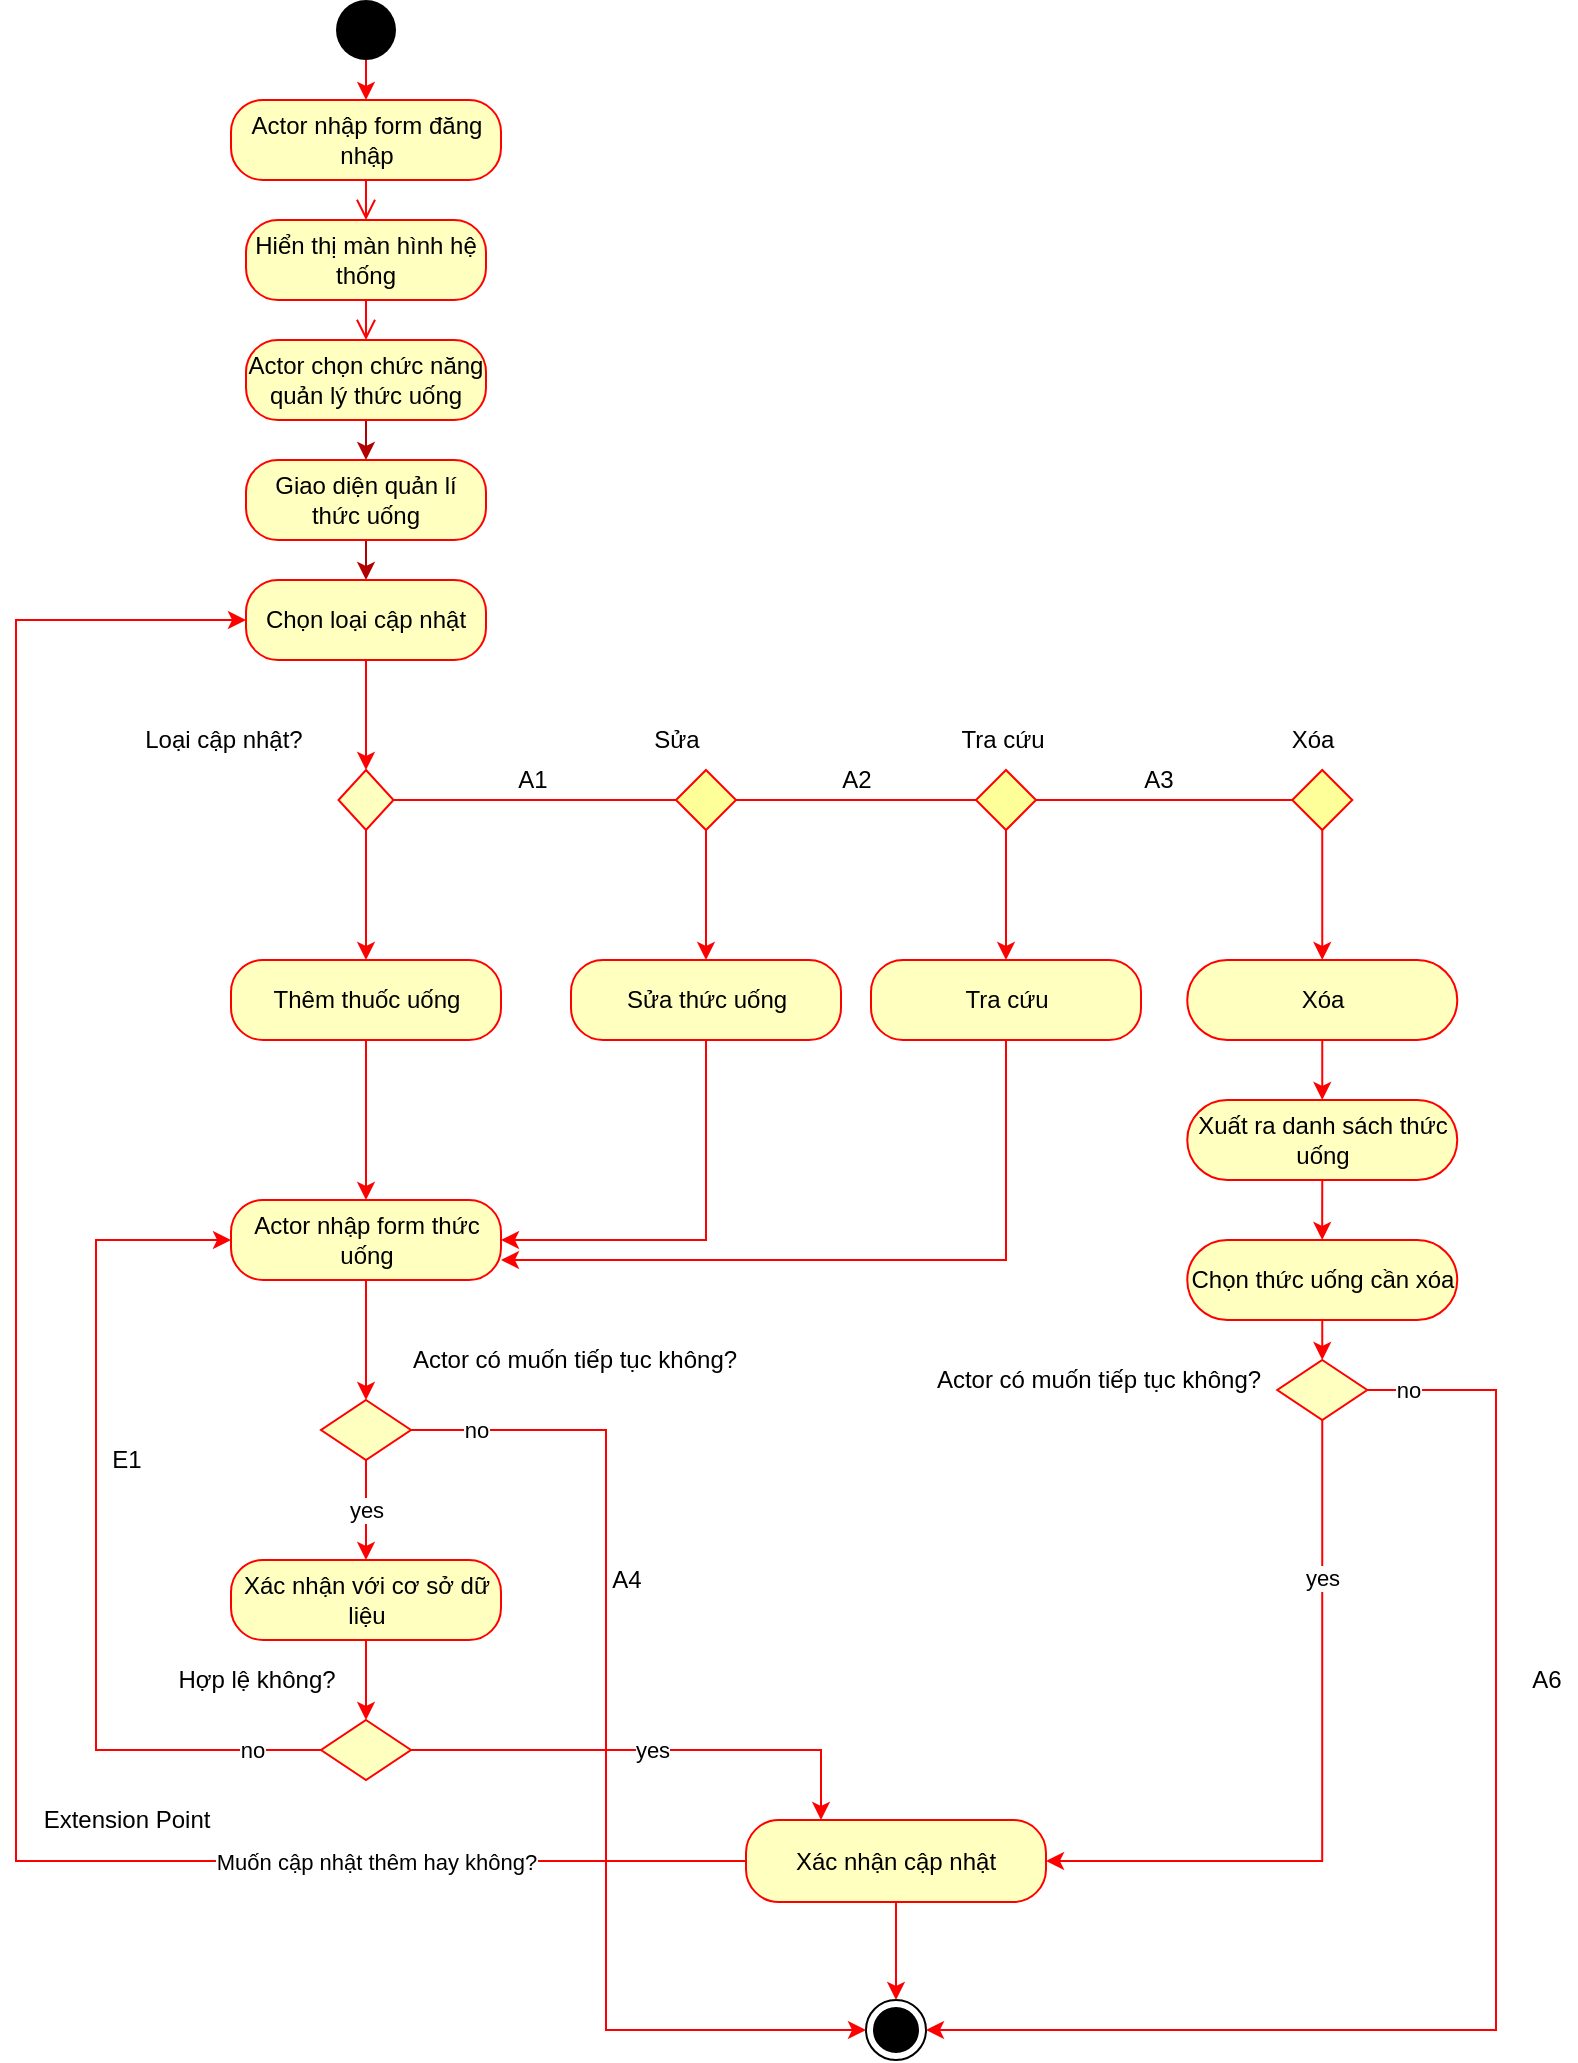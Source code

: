 <mxfile version="13.11.0" type="github">
  <diagram id="7cJANgdU671tOvLhNtAO" name="Page-1">
    <mxGraphModel dx="1037" dy="588" grid="1" gridSize="10" guides="1" tooltips="1" connect="1" arrows="1" fold="1" page="1" pageScale="1" pageWidth="3300" pageHeight="4681" math="0" shadow="0">
      <root>
        <mxCell id="0" />
        <mxCell id="1" parent="0" />
        <mxCell id="JVtk01FOgyeTUDm5MsDd-3" value="" style="ellipse;html=1;shape=endState;fillColor=#000000;strokeColor=#000000;" parent="1" vertex="1">
          <mxGeometry x="1785" y="2360" width="30" height="30" as="geometry" />
        </mxCell>
        <mxCell id="JVtk01FOgyeTUDm5MsDd-4" style="edgeStyle=none;rounded=0;orthogonalLoop=1;jettySize=auto;html=1;exitX=0.5;exitY=1;exitDx=0;exitDy=0;entryX=0.5;entryY=0;entryDx=0;entryDy=0;strokeWidth=1;fillColor=#f0a30a;strokeColor=#FF0000;" parent="1" source="JVtk01FOgyeTUDm5MsDd-5" target="JVtk01FOgyeTUDm5MsDd-6" edge="1">
          <mxGeometry relative="1" as="geometry" />
        </mxCell>
        <mxCell id="JVtk01FOgyeTUDm5MsDd-5" value="" style="ellipse;fillColor=#000000;strokeColor=none;" parent="1" vertex="1">
          <mxGeometry x="1520" y="1360" width="30" height="30" as="geometry" />
        </mxCell>
        <mxCell id="JVtk01FOgyeTUDm5MsDd-6" value="&lt;font style=&quot;font-size: 12px&quot;&gt;Actor nhập form đăng nhập&lt;/font&gt;" style="rounded=1;whiteSpace=wrap;html=1;arcSize=40;fontColor=#000000;fillColor=#ffffc0;strokeColor=#ff0000;" parent="1" vertex="1">
          <mxGeometry x="1467.5" y="1410" width="135" height="40" as="geometry" />
        </mxCell>
        <mxCell id="JVtk01FOgyeTUDm5MsDd-7" value="" style="edgeStyle=orthogonalEdgeStyle;html=1;verticalAlign=bottom;endArrow=open;endSize=8;strokeColor=#ff0000;entryX=0.5;entryY=0;entryDx=0;entryDy=0;" parent="1" source="JVtk01FOgyeTUDm5MsDd-6" target="JVtk01FOgyeTUDm5MsDd-8" edge="1">
          <mxGeometry relative="1" as="geometry">
            <mxPoint x="1535" y="1370" as="targetPoint" />
          </mxGeometry>
        </mxCell>
        <mxCell id="JVtk01FOgyeTUDm5MsDd-8" value="Hiển thị màn hình hệ thống" style="rounded=1;whiteSpace=wrap;html=1;arcSize=40;fontColor=#000000;fillColor=#ffffc0;strokeColor=#ff0000;" parent="1" vertex="1">
          <mxGeometry x="1475" y="1470" width="120" height="40" as="geometry" />
        </mxCell>
        <mxCell id="JVtk01FOgyeTUDm5MsDd-9" value="" style="edgeStyle=orthogonalEdgeStyle;html=1;verticalAlign=bottom;endArrow=open;endSize=8;strokeColor=#ff0000;entryX=0.5;entryY=0;entryDx=0;entryDy=0;" parent="1" source="JVtk01FOgyeTUDm5MsDd-8" target="JVtk01FOgyeTUDm5MsDd-15" edge="1">
          <mxGeometry relative="1" as="geometry">
            <mxPoint x="1535" y="1470" as="targetPoint" />
          </mxGeometry>
        </mxCell>
        <mxCell id="JVtk01FOgyeTUDm5MsDd-10" style="edgeStyle=orthogonalEdgeStyle;rounded=0;orthogonalLoop=1;jettySize=auto;html=1;exitX=0.5;exitY=1;exitDx=0;exitDy=0;entryX=0.5;entryY=0;entryDx=0;entryDy=0;fillColor=#e51400;strokeColor=#B20000;" parent="1" source="JVtk01FOgyeTUDm5MsDd-11" target="JVtk01FOgyeTUDm5MsDd-17" edge="1">
          <mxGeometry relative="1" as="geometry" />
        </mxCell>
        <mxCell id="JVtk01FOgyeTUDm5MsDd-11" value="Giao diện quản lí thức uống" style="rounded=1;whiteSpace=wrap;html=1;arcSize=40;fontColor=#000000;fillColor=#ffffc0;strokeColor=#ff0000;" parent="1" vertex="1">
          <mxGeometry x="1475" y="1590" width="120" height="40" as="geometry" />
        </mxCell>
        <mxCell id="JVtk01FOgyeTUDm5MsDd-12" style="edgeStyle=none;rounded=0;orthogonalLoop=1;jettySize=auto;html=1;exitX=0.5;exitY=1;exitDx=0;exitDy=0;strokeColor=#ff0000;" parent="1" source="JVtk01FOgyeTUDm5MsDd-13" edge="1">
          <mxGeometry relative="1" as="geometry">
            <mxPoint x="1535" y="1960" as="targetPoint" />
          </mxGeometry>
        </mxCell>
        <mxCell id="JVtk01FOgyeTUDm5MsDd-13" value="Thêm thuốc uống" style="rounded=1;whiteSpace=wrap;html=1;arcSize=40;fontColor=#000000;fillColor=#ffffc0;strokeColor=#ff0000;" parent="1" vertex="1">
          <mxGeometry x="1467.5" y="1840" width="135" height="40" as="geometry" />
        </mxCell>
        <mxCell id="JVtk01FOgyeTUDm5MsDd-14" style="edgeStyle=orthogonalEdgeStyle;rounded=0;orthogonalLoop=1;jettySize=auto;html=1;exitX=0.5;exitY=1;exitDx=0;exitDy=0;entryX=0.5;entryY=0;entryDx=0;entryDy=0;fillColor=#e51400;strokeColor=#B20000;" parent="1" source="JVtk01FOgyeTUDm5MsDd-15" target="JVtk01FOgyeTUDm5MsDd-11" edge="1">
          <mxGeometry relative="1" as="geometry" />
        </mxCell>
        <mxCell id="JVtk01FOgyeTUDm5MsDd-15" value="Actor chọn chức năng quản lý thức uống" style="rounded=1;whiteSpace=wrap;html=1;arcSize=40;fontColor=#000000;fillColor=#ffffc0;strokeColor=#ff0000;" parent="1" vertex="1">
          <mxGeometry x="1475" y="1530" width="120" height="40" as="geometry" />
        </mxCell>
        <mxCell id="JVtk01FOgyeTUDm5MsDd-16" style="rounded=0;orthogonalLoop=1;jettySize=auto;html=1;exitX=0.5;exitY=1;exitDx=0;exitDy=0;entryX=0.5;entryY=0;entryDx=0;entryDy=0;fillColor=#e51400;strokeColor=#FF0000;" parent="1" source="JVtk01FOgyeTUDm5MsDd-17" target="JVtk01FOgyeTUDm5MsDd-19" edge="1">
          <mxGeometry relative="1" as="geometry" />
        </mxCell>
        <mxCell id="JVtk01FOgyeTUDm5MsDd-17" value="Chọn loại cập nhật" style="rounded=1;whiteSpace=wrap;html=1;arcSize=40;fontColor=#000000;fillColor=#ffffc0;strokeColor=#ff0000;" parent="1" vertex="1">
          <mxGeometry x="1475" y="1650" width="120" height="40" as="geometry" />
        </mxCell>
        <mxCell id="JVtk01FOgyeTUDm5MsDd-18" style="edgeStyle=orthogonalEdgeStyle;rounded=0;orthogonalLoop=1;jettySize=auto;html=1;exitX=0.5;exitY=1;exitDx=0;exitDy=0;entryX=0.5;entryY=0;entryDx=0;entryDy=0;strokeColor=#ff0000;" parent="1" source="JVtk01FOgyeTUDm5MsDd-19" target="JVtk01FOgyeTUDm5MsDd-13" edge="1">
          <mxGeometry relative="1" as="geometry" />
        </mxCell>
        <mxCell id="JVtk01FOgyeTUDm5MsDd-19" value="" style="rhombus;whiteSpace=wrap;html=1;fillColor=#ffffc0;strokeColor=#ff0000;" parent="1" vertex="1">
          <mxGeometry x="1521.25" y="1745" width="27.5" height="30" as="geometry" />
        </mxCell>
        <mxCell id="JVtk01FOgyeTUDm5MsDd-20" value="Loại cập nhật?" style="text;html=1;strokeColor=none;fillColor=none;align=center;verticalAlign=middle;whiteSpace=wrap;rounded=0;" parent="1" vertex="1">
          <mxGeometry x="1415" y="1720" width="97.5" height="20" as="geometry" />
        </mxCell>
        <mxCell id="JVtk01FOgyeTUDm5MsDd-21" style="edgeStyle=none;rounded=0;orthogonalLoop=1;jettySize=auto;html=1;exitX=1;exitY=0.5;exitDx=0;exitDy=0;entryX=0;entryY=0.5;entryDx=0;entryDy=0;fillColor=#e51400;strokeColor=#FF0000;endArrow=none;endFill=0;" parent="1" source="JVtk01FOgyeTUDm5MsDd-19" target="JVtk01FOgyeTUDm5MsDd-24" edge="1">
          <mxGeometry relative="1" as="geometry">
            <mxPoint x="1583.13" y="1760" as="sourcePoint" />
          </mxGeometry>
        </mxCell>
        <mxCell id="JVtk01FOgyeTUDm5MsDd-22" style="edgeStyle=none;rounded=0;orthogonalLoop=1;jettySize=auto;html=1;exitX=1;exitY=0.5;exitDx=0;exitDy=0;entryX=0;entryY=0.5;entryDx=0;entryDy=0;fillColor=#e51400;strokeColor=#FF0000;endArrow=none;endFill=0;" parent="1" source="JVtk01FOgyeTUDm5MsDd-24" target="JVtk01FOgyeTUDm5MsDd-27" edge="1">
          <mxGeometry relative="1" as="geometry" />
        </mxCell>
        <mxCell id="JVtk01FOgyeTUDm5MsDd-23" style="edgeStyle=none;rounded=0;orthogonalLoop=1;jettySize=auto;html=1;entryX=0.5;entryY=0;entryDx=0;entryDy=0;fillColor=#e51400;strokeColor=#FF0000;" parent="1" source="JVtk01FOgyeTUDm5MsDd-24" target="JVtk01FOgyeTUDm5MsDd-35" edge="1">
          <mxGeometry relative="1" as="geometry" />
        </mxCell>
        <mxCell id="JVtk01FOgyeTUDm5MsDd-24" value="" style="rhombus;strokeColor=#FF0000;fillColor=#FFFF99;" parent="1" vertex="1">
          <mxGeometry x="1690" y="1745" width="30" height="30" as="geometry" />
        </mxCell>
        <mxCell id="JVtk01FOgyeTUDm5MsDd-25" style="edgeStyle=none;rounded=0;orthogonalLoop=1;jettySize=auto;html=1;exitX=1;exitY=0.5;exitDx=0;exitDy=0;entryX=0;entryY=0.5;entryDx=0;entryDy=0;fillColor=#e51400;strokeColor=#FF0000;endArrow=none;endFill=0;" parent="1" source="JVtk01FOgyeTUDm5MsDd-27" target="JVtk01FOgyeTUDm5MsDd-31" edge="1">
          <mxGeometry relative="1" as="geometry" />
        </mxCell>
        <mxCell id="JVtk01FOgyeTUDm5MsDd-26" style="edgeStyle=none;rounded=0;orthogonalLoop=1;jettySize=auto;html=1;entryX=0.5;entryY=0;entryDx=0;entryDy=0;fillColor=#e51400;strokeColor=#FF0000;" parent="1" source="JVtk01FOgyeTUDm5MsDd-27" target="JVtk01FOgyeTUDm5MsDd-37" edge="1">
          <mxGeometry relative="1" as="geometry" />
        </mxCell>
        <mxCell id="JVtk01FOgyeTUDm5MsDd-27" value="" style="rhombus;strokeColor=#FF0000;fillColor=#FFFF99;" parent="1" vertex="1">
          <mxGeometry x="1840" y="1745" width="30" height="30" as="geometry" />
        </mxCell>
        <mxCell id="JVtk01FOgyeTUDm5MsDd-28" value="Sửa" style="text;html=1;align=center;verticalAlign=middle;resizable=0;points=[];autosize=1;" parent="1" vertex="1">
          <mxGeometry x="1670" y="1720" width="40" height="20" as="geometry" />
        </mxCell>
        <mxCell id="JVtk01FOgyeTUDm5MsDd-29" value="Tra cứu" style="text;html=1;align=center;verticalAlign=middle;resizable=0;points=[];autosize=1;" parent="1" vertex="1">
          <mxGeometry x="1823.13" y="1720" width="60" height="20" as="geometry" />
        </mxCell>
        <mxCell id="JVtk01FOgyeTUDm5MsDd-30" style="edgeStyle=orthogonalEdgeStyle;rounded=0;orthogonalLoop=1;jettySize=auto;html=1;exitX=0.5;exitY=1;exitDx=0;exitDy=0;entryX=0.5;entryY=0;entryDx=0;entryDy=0;strokeColor=#ff0000;" parent="1" source="JVtk01FOgyeTUDm5MsDd-31" target="JVtk01FOgyeTUDm5MsDd-39" edge="1">
          <mxGeometry relative="1" as="geometry" />
        </mxCell>
        <mxCell id="JVtk01FOgyeTUDm5MsDd-31" value="" style="rhombus;strokeColor=#FF0000;fillColor=#FFFF99;" parent="1" vertex="1">
          <mxGeometry x="1998.13" y="1745" width="30" height="30" as="geometry" />
        </mxCell>
        <mxCell id="JVtk01FOgyeTUDm5MsDd-32" value="Xóa" style="text;html=1;align=center;verticalAlign=middle;resizable=0;points=[];autosize=1;" parent="1" vertex="1">
          <mxGeometry x="1988.13" y="1720" width="40" height="20" as="geometry" />
        </mxCell>
        <mxCell id="JVtk01FOgyeTUDm5MsDd-33" style="edgeStyle=orthogonalEdgeStyle;rounded=0;orthogonalLoop=1;jettySize=auto;html=1;exitX=0.5;exitY=1;exitDx=0;exitDy=0;" parent="1" edge="1">
          <mxGeometry relative="1" as="geometry">
            <mxPoint x="1568.13" y="1880" as="sourcePoint" />
            <mxPoint x="1568.13" y="1880" as="targetPoint" />
          </mxGeometry>
        </mxCell>
        <mxCell id="JVtk01FOgyeTUDm5MsDd-34" style="edgeStyle=orthogonalEdgeStyle;rounded=0;orthogonalLoop=1;jettySize=auto;html=1;exitX=0.5;exitY=1;exitDx=0;exitDy=0;entryX=1;entryY=0.5;entryDx=0;entryDy=0;strokeColor=#ff0000;" parent="1" source="JVtk01FOgyeTUDm5MsDd-35" target="JVtk01FOgyeTUDm5MsDd-41" edge="1">
          <mxGeometry relative="1" as="geometry" />
        </mxCell>
        <mxCell id="JVtk01FOgyeTUDm5MsDd-35" value="Sửa thức uống" style="rounded=1;whiteSpace=wrap;html=1;arcSize=40;fontColor=#000000;fillColor=#ffffc0;strokeColor=#ff0000;" parent="1" vertex="1">
          <mxGeometry x="1637.5" y="1840" width="135" height="40" as="geometry" />
        </mxCell>
        <mxCell id="JVtk01FOgyeTUDm5MsDd-78" style="edgeStyle=orthogonalEdgeStyle;rounded=0;orthogonalLoop=1;jettySize=auto;html=1;exitX=0.5;exitY=1;exitDx=0;exitDy=0;entryX=1;entryY=0.75;entryDx=0;entryDy=0;strokeColor=#FF0000;" parent="1" source="JVtk01FOgyeTUDm5MsDd-37" target="JVtk01FOgyeTUDm5MsDd-41" edge="1">
          <mxGeometry relative="1" as="geometry" />
        </mxCell>
        <mxCell id="JVtk01FOgyeTUDm5MsDd-37" value="Tra cứu" style="rounded=1;whiteSpace=wrap;html=1;arcSize=40;fontColor=#000000;fillColor=#ffffc0;strokeColor=#ff0000;" parent="1" vertex="1">
          <mxGeometry x="1787.5" y="1840" width="135" height="40" as="geometry" />
        </mxCell>
        <mxCell id="JVtk01FOgyeTUDm5MsDd-38" style="edgeStyle=orthogonalEdgeStyle;rounded=0;orthogonalLoop=1;jettySize=auto;html=1;exitX=0.5;exitY=1;exitDx=0;exitDy=0;strokeColor=#ff0000;entryX=0.5;entryY=0;entryDx=0;entryDy=0;" parent="1" source="JVtk01FOgyeTUDm5MsDd-39" target="JVtk01FOgyeTUDm5MsDd-51" edge="1">
          <mxGeometry relative="1" as="geometry">
            <mxPoint x="2066" y="1930" as="targetPoint" />
          </mxGeometry>
        </mxCell>
        <mxCell id="JVtk01FOgyeTUDm5MsDd-39" value="Xóa" style="rounded=1;whiteSpace=wrap;html=1;arcSize=50;fontColor=#000000;fillColor=#ffffc0;strokeColor=#ff0000;" parent="1" vertex="1">
          <mxGeometry x="1945.63" y="1840" width="135" height="40" as="geometry" />
        </mxCell>
        <mxCell id="JVtk01FOgyeTUDm5MsDd-40" style="edgeStyle=orthogonalEdgeStyle;rounded=0;orthogonalLoop=1;jettySize=auto;html=1;exitX=0.5;exitY=1;exitDx=0;exitDy=0;entryX=0.5;entryY=0;entryDx=0;entryDy=0;strokeColor=#FF0000;" parent="1" source="JVtk01FOgyeTUDm5MsDd-41" target="JVtk01FOgyeTUDm5MsDd-57" edge="1">
          <mxGeometry relative="1" as="geometry" />
        </mxCell>
        <mxCell id="JVtk01FOgyeTUDm5MsDd-41" value="Actor nhập form thức uống" style="rounded=1;whiteSpace=wrap;html=1;arcSize=40;fontColor=#000000;fillColor=#ffffc0;strokeColor=#ff0000;" parent="1" vertex="1">
          <mxGeometry x="1467.5" y="1960" width="135" height="40" as="geometry" />
        </mxCell>
        <mxCell id="JVtk01FOgyeTUDm5MsDd-42" style="edgeStyle=orthogonalEdgeStyle;rounded=0;orthogonalLoop=1;jettySize=auto;html=1;exitX=0.5;exitY=1;exitDx=0;exitDy=0;strokeColor=#ff0000;entryX=0.5;entryY=0;entryDx=0;entryDy=0;" parent="1" source="JVtk01FOgyeTUDm5MsDd-43" target="JVtk01FOgyeTUDm5MsDd-46" edge="1">
          <mxGeometry relative="1" as="geometry">
            <mxPoint x="1540" y="2090" as="targetPoint" />
          </mxGeometry>
        </mxCell>
        <mxCell id="JVtk01FOgyeTUDm5MsDd-43" value="Xác nhận với cơ sở dữ liệu" style="rounded=1;whiteSpace=wrap;html=1;arcSize=40;fontColor=#000000;fillColor=#ffffc0;strokeColor=#ff0000;" parent="1" vertex="1">
          <mxGeometry x="1467.5" y="2140" width="135" height="40" as="geometry" />
        </mxCell>
        <mxCell id="JVtk01FOgyeTUDm5MsDd-44" value="yes" style="edgeStyle=orthogonalEdgeStyle;rounded=0;orthogonalLoop=1;jettySize=auto;html=1;exitX=1;exitY=0.5;exitDx=0;exitDy=0;strokeColor=#ff0000;entryX=0.25;entryY=0;entryDx=0;entryDy=0;" parent="1" source="JVtk01FOgyeTUDm5MsDd-46" target="JVtk01FOgyeTUDm5MsDd-49" edge="1">
          <mxGeometry relative="1" as="geometry">
            <mxPoint x="1695" y="2105" as="targetPoint" />
            <Array as="points">
              <mxPoint x="1763" y="2235" />
            </Array>
          </mxGeometry>
        </mxCell>
        <mxCell id="JVtk01FOgyeTUDm5MsDd-45" value="no" style="edgeStyle=orthogonalEdgeStyle;rounded=0;orthogonalLoop=1;jettySize=auto;html=1;exitX=0;exitY=0.5;exitDx=0;exitDy=0;entryX=0;entryY=0.5;entryDx=0;entryDy=0;strokeColor=#ff0000;" parent="1" source="JVtk01FOgyeTUDm5MsDd-46" target="JVtk01FOgyeTUDm5MsDd-41" edge="1">
          <mxGeometry x="-0.835" relative="1" as="geometry">
            <Array as="points">
              <mxPoint x="1400" y="2235" />
              <mxPoint x="1400" y="1980" />
            </Array>
            <mxPoint x="1" as="offset" />
          </mxGeometry>
        </mxCell>
        <mxCell id="JVtk01FOgyeTUDm5MsDd-46" value="" style="rhombus;whiteSpace=wrap;html=1;fillColor=#ffffc0;strokeColor=#ff0000;" parent="1" vertex="1">
          <mxGeometry x="1512.5" y="2220" width="45" height="30" as="geometry" />
        </mxCell>
        <mxCell id="JVtk01FOgyeTUDm5MsDd-47" value="Hợp lệ không?" style="text;html=1;align=center;verticalAlign=middle;resizable=0;points=[];autosize=1;" parent="1" vertex="1">
          <mxGeometry x="1435" y="2190" width="90" height="20" as="geometry" />
        </mxCell>
        <mxCell id="JVtk01FOgyeTUDm5MsDd-48" style="edgeStyle=orthogonalEdgeStyle;rounded=0;orthogonalLoop=1;jettySize=auto;html=1;exitX=0.5;exitY=1;exitDx=0;exitDy=0;strokeColor=#FF0000;entryX=0.5;entryY=0;entryDx=0;entryDy=0;" parent="1" source="JVtk01FOgyeTUDm5MsDd-49" target="JVtk01FOgyeTUDm5MsDd-3" edge="1">
          <mxGeometry relative="1" as="geometry">
            <mxPoint x="1800" y="2380" as="targetPoint" />
          </mxGeometry>
        </mxCell>
        <mxCell id="JVtk01FOgyeTUDm5MsDd-49" value="Xác nhận cập nhật" style="rounded=1;whiteSpace=wrap;html=1;arcSize=40;fontColor=#000000;fillColor=#ffffc0;strokeColor=#ff0000;" parent="1" vertex="1">
          <mxGeometry x="1725" y="2270" width="150" height="41" as="geometry" />
        </mxCell>
        <mxCell id="JVtk01FOgyeTUDm5MsDd-50" style="edgeStyle=orthogonalEdgeStyle;rounded=0;orthogonalLoop=1;jettySize=auto;html=1;exitX=0.5;exitY=1;exitDx=0;exitDy=0;strokeColor=#ff0000;" parent="1" source="JVtk01FOgyeTUDm5MsDd-51" target="JVtk01FOgyeTUDm5MsDd-53" edge="1">
          <mxGeometry relative="1" as="geometry" />
        </mxCell>
        <mxCell id="JVtk01FOgyeTUDm5MsDd-51" value="Xuất ra danh sách thức uống" style="rounded=1;whiteSpace=wrap;html=1;arcSize=50;fontColor=#000000;fillColor=#ffffc0;strokeColor=#ff0000;" parent="1" vertex="1">
          <mxGeometry x="1945.63" y="1910" width="135" height="40" as="geometry" />
        </mxCell>
        <mxCell id="JVtk01FOgyeTUDm5MsDd-52" style="edgeStyle=orthogonalEdgeStyle;rounded=0;orthogonalLoop=1;jettySize=auto;html=1;exitX=0.5;exitY=1;exitDx=0;exitDy=0;strokeColor=#FF0000;entryX=0.5;entryY=0;entryDx=0;entryDy=0;" parent="1" source="JVtk01FOgyeTUDm5MsDd-53" target="JVtk01FOgyeTUDm5MsDd-69" edge="1">
          <mxGeometry relative="1" as="geometry" />
        </mxCell>
        <mxCell id="JVtk01FOgyeTUDm5MsDd-53" value="&lt;span style=&quot;font-weight: 400&quot;&gt;Chọn thức uống cần xóa&lt;/span&gt;" style="rounded=1;whiteSpace=wrap;html=1;arcSize=50;fontColor=#000000;fillColor=#ffffc0;strokeColor=#ff0000;fontStyle=1" parent="1" vertex="1">
          <mxGeometry x="1945.63" y="1980" width="135" height="40" as="geometry" />
        </mxCell>
        <mxCell id="JVtk01FOgyeTUDm5MsDd-54" value="Muốn cập nhật thêm hay không?" style="edgeStyle=orthogonalEdgeStyle;rounded=0;orthogonalLoop=1;jettySize=auto;html=1;entryX=0;entryY=0.5;entryDx=0;entryDy=0;strokeColor=#ff0000;exitX=0;exitY=0.5;exitDx=0;exitDy=0;" parent="1" source="JVtk01FOgyeTUDm5MsDd-49" target="JVtk01FOgyeTUDm5MsDd-17" edge="1">
          <mxGeometry x="-0.663" relative="1" as="geometry">
            <Array as="points">
              <mxPoint x="1360" y="2291" />
              <mxPoint x="1360" y="1670" />
            </Array>
            <mxPoint as="offset" />
            <mxPoint x="1720" y="2190" as="sourcePoint" />
          </mxGeometry>
        </mxCell>
        <mxCell id="JVtk01FOgyeTUDm5MsDd-55" value="yes" style="edgeStyle=orthogonalEdgeStyle;rounded=0;orthogonalLoop=1;jettySize=auto;html=1;exitX=0.5;exitY=1;exitDx=0;exitDy=0;strokeColor=#FF0000;" parent="1" source="JVtk01FOgyeTUDm5MsDd-57" target="JVtk01FOgyeTUDm5MsDd-43" edge="1">
          <mxGeometry relative="1" as="geometry" />
        </mxCell>
        <mxCell id="JVtk01FOgyeTUDm5MsDd-56" value="no" style="edgeStyle=orthogonalEdgeStyle;rounded=0;orthogonalLoop=1;jettySize=auto;html=1;exitX=1;exitY=0.5;exitDx=0;exitDy=0;entryX=0;entryY=0.5;entryDx=0;entryDy=0;strokeColor=#FF0000;" parent="1" source="JVtk01FOgyeTUDm5MsDd-57" target="JVtk01FOgyeTUDm5MsDd-3" edge="1">
          <mxGeometry x="-0.878" relative="1" as="geometry">
            <mxPoint x="1785" y="2395" as="targetPoint" />
            <Array as="points">
              <mxPoint x="1655" y="2075" />
              <mxPoint x="1655" y="2375" />
            </Array>
            <mxPoint as="offset" />
          </mxGeometry>
        </mxCell>
        <mxCell id="JVtk01FOgyeTUDm5MsDd-57" value="" style="rhombus;whiteSpace=wrap;html=1;fillColor=#ffffc0;strokeColor=#ff0000;" parent="1" vertex="1">
          <mxGeometry x="1512.5" y="2060" width="45" height="30" as="geometry" />
        </mxCell>
        <mxCell id="JVtk01FOgyeTUDm5MsDd-67" value="no" style="edgeStyle=orthogonalEdgeStyle;rounded=0;orthogonalLoop=1;jettySize=auto;html=1;strokeColor=#FF0000;" parent="1" source="JVtk01FOgyeTUDm5MsDd-69" edge="1">
          <mxGeometry x="-0.939" relative="1" as="geometry">
            <mxPoint x="1815" y="2375" as="targetPoint" />
            <Array as="points">
              <mxPoint x="2100" y="2055" />
              <mxPoint x="2100" y="2375" />
            </Array>
            <mxPoint as="offset" />
          </mxGeometry>
        </mxCell>
        <mxCell id="JVtk01FOgyeTUDm5MsDd-68" value="yes" style="edgeStyle=orthogonalEdgeStyle;rounded=0;orthogonalLoop=1;jettySize=auto;html=1;exitX=0.5;exitY=1;exitDx=0;exitDy=0;entryX=1;entryY=0.5;entryDx=0;entryDy=0;strokeColor=#FF0000;" parent="1" source="JVtk01FOgyeTUDm5MsDd-69" target="JVtk01FOgyeTUDm5MsDd-49" edge="1">
          <mxGeometry x="-0.556" relative="1" as="geometry">
            <mxPoint as="offset" />
            <mxPoint x="2013.13" y="2110" as="targetPoint" />
          </mxGeometry>
        </mxCell>
        <mxCell id="JVtk01FOgyeTUDm5MsDd-69" value="" style="rhombus;whiteSpace=wrap;html=1;fillColor=#ffffc0;strokeColor=#ff0000;" parent="1" vertex="1">
          <mxGeometry x="1990.63" y="2040" width="45" height="30" as="geometry" />
        </mxCell>
        <mxCell id="JVtk01FOgyeTUDm5MsDd-70" value="A1" style="text;html=1;align=center;verticalAlign=middle;resizable=0;points=[];autosize=1;" parent="1" vertex="1">
          <mxGeometry x="1602.5" y="1740" width="30" height="20" as="geometry" />
        </mxCell>
        <mxCell id="JVtk01FOgyeTUDm5MsDd-71" value="A2" style="text;html=1;align=center;verticalAlign=middle;resizable=0;points=[];autosize=1;" parent="1" vertex="1">
          <mxGeometry x="1765" y="1740" width="30" height="20" as="geometry" />
        </mxCell>
        <mxCell id="JVtk01FOgyeTUDm5MsDd-72" value="A3" style="text;html=1;align=center;verticalAlign=middle;resizable=0;points=[];autosize=1;" parent="1" vertex="1">
          <mxGeometry x="1915.63" y="1740" width="30" height="20" as="geometry" />
        </mxCell>
        <mxCell id="JVtk01FOgyeTUDm5MsDd-73" value="A4" style="text;html=1;align=center;verticalAlign=middle;resizable=0;points=[];autosize=1;" parent="1" vertex="1">
          <mxGeometry x="1650" y="2140" width="30" height="20" as="geometry" />
        </mxCell>
        <mxCell id="JVtk01FOgyeTUDm5MsDd-75" value="A6" style="text;html=1;align=center;verticalAlign=middle;resizable=0;points=[];autosize=1;" parent="1" vertex="1">
          <mxGeometry x="2110" y="2190" width="30" height="20" as="geometry" />
        </mxCell>
        <mxCell id="JVtk01FOgyeTUDm5MsDd-76" value="E1" style="text;html=1;align=center;verticalAlign=middle;resizable=0;points=[];autosize=1;" parent="1" vertex="1">
          <mxGeometry x="1400" y="2080" width="30" height="20" as="geometry" />
        </mxCell>
        <mxCell id="JVtk01FOgyeTUDm5MsDd-77" value="Extension Point" style="text;html=1;align=center;verticalAlign=middle;resizable=0;points=[];autosize=1;" parent="1" vertex="1">
          <mxGeometry x="1365" y="2260" width="100" height="20" as="geometry" />
        </mxCell>
        <mxCell id="JVtk01FOgyeTUDm5MsDd-80" value="Actor có muốn tiếp tục không?" style="text;html=1;align=center;verticalAlign=middle;resizable=0;points=[];autosize=1;" parent="1" vertex="1">
          <mxGeometry x="1548.75" y="2030" width="180" height="20" as="geometry" />
        </mxCell>
        <mxCell id="JVtk01FOgyeTUDm5MsDd-81" value="Actor có muốn tiếp tục không?" style="text;html=1;align=center;verticalAlign=middle;resizable=0;points=[];autosize=1;" parent="1" vertex="1">
          <mxGeometry x="1810.63" y="2040" width="180" height="20" as="geometry" />
        </mxCell>
      </root>
    </mxGraphModel>
  </diagram>
</mxfile>
